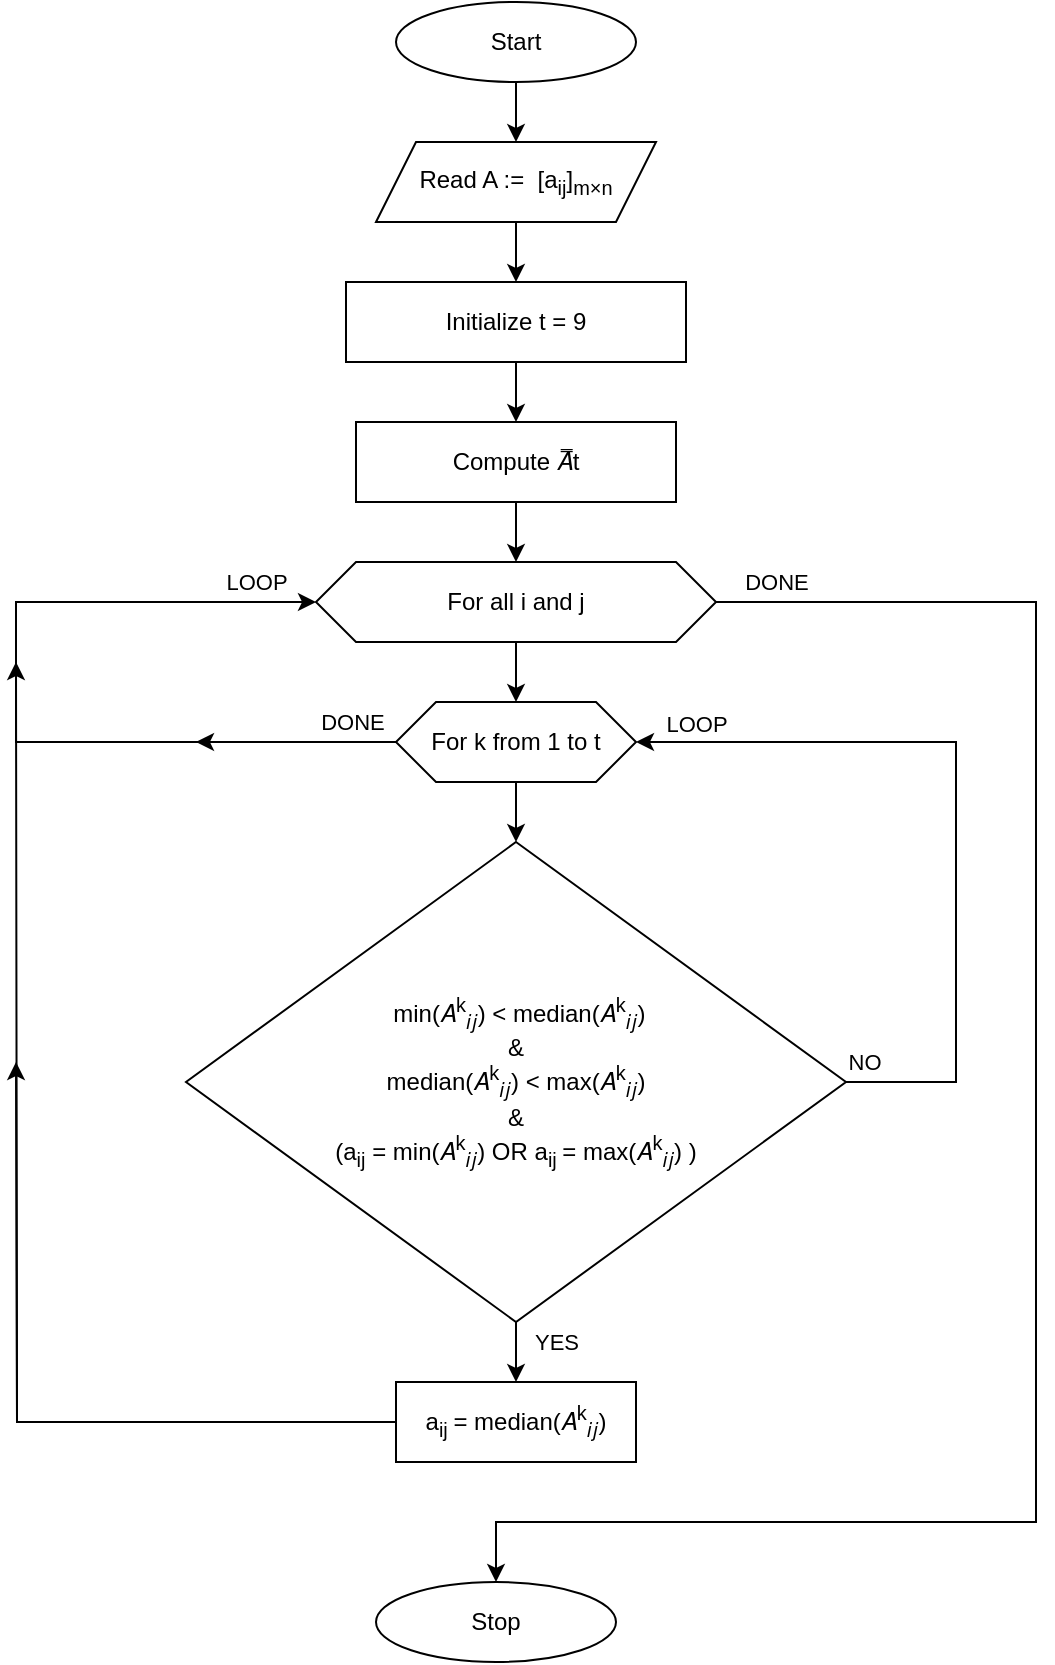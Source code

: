<mxfile version="21.1.5" type="device">
  <diagram id="C5RBs43oDa-KdzZeNtuy" name="Page-1">
    <mxGraphModel dx="1035" dy="474" grid="1" gridSize="10" guides="1" tooltips="1" connect="1" arrows="1" fold="1" page="1" pageScale="1" pageWidth="827" pageHeight="1169" math="0" shadow="0">
      <root>
        <mxCell id="WIyWlLk6GJQsqaUBKTNV-0" />
        <mxCell id="WIyWlLk6GJQsqaUBKTNV-1" parent="WIyWlLk6GJQsqaUBKTNV-0" />
        <mxCell id="iKl5GgZeDcTs2LutQjbo-2" value="" style="edgeStyle=orthogonalEdgeStyle;rounded=0;orthogonalLoop=1;jettySize=auto;html=1;" parent="WIyWlLk6GJQsqaUBKTNV-1" source="iKl5GgZeDcTs2LutQjbo-0" target="iKl5GgZeDcTs2LutQjbo-1" edge="1">
          <mxGeometry relative="1" as="geometry" />
        </mxCell>
        <mxCell id="iKl5GgZeDcTs2LutQjbo-0" value="Start" style="ellipse;whiteSpace=wrap;html=1;" parent="WIyWlLk6GJQsqaUBKTNV-1" vertex="1">
          <mxGeometry x="390" y="30" width="120" height="40" as="geometry" />
        </mxCell>
        <mxCell id="iKl5GgZeDcTs2LutQjbo-4" value="" style="edgeStyle=orthogonalEdgeStyle;rounded=0;orthogonalLoop=1;jettySize=auto;html=1;" parent="WIyWlLk6GJQsqaUBKTNV-1" source="iKl5GgZeDcTs2LutQjbo-1" target="iKl5GgZeDcTs2LutQjbo-3" edge="1">
          <mxGeometry relative="1" as="geometry" />
        </mxCell>
        <mxCell id="iKl5GgZeDcTs2LutQjbo-1" value="Read A :=&amp;nbsp; [a&lt;sub&gt;ij&lt;/sub&gt;]&lt;sub&gt;m×n&lt;br&gt;&lt;/sub&gt;" style="shape=parallelogram;perimeter=parallelogramPerimeter;whiteSpace=wrap;html=1;fixedSize=1;size=20;" parent="WIyWlLk6GJQsqaUBKTNV-1" vertex="1">
          <mxGeometry x="380" y="100" width="140" height="40" as="geometry" />
        </mxCell>
        <mxCell id="EAecLx1pcMKVHyvuFX71-3" value="" style="edgeStyle=orthogonalEdgeStyle;rounded=0;orthogonalLoop=1;jettySize=auto;html=1;" edge="1" parent="WIyWlLk6GJQsqaUBKTNV-1" source="iKl5GgZeDcTs2LutQjbo-3" target="EAecLx1pcMKVHyvuFX71-2">
          <mxGeometry relative="1" as="geometry" />
        </mxCell>
        <mxCell id="iKl5GgZeDcTs2LutQjbo-3" value="Initialize t = 9" style="whiteSpace=wrap;html=1;" parent="WIyWlLk6GJQsqaUBKTNV-1" vertex="1">
          <mxGeometry x="365" y="170" width="170" height="40" as="geometry" />
        </mxCell>
        <mxCell id="iKl5GgZeDcTs2LutQjbo-15" value="" style="edgeStyle=orthogonalEdgeStyle;rounded=0;orthogonalLoop=1;jettySize=auto;html=1;" parent="WIyWlLk6GJQsqaUBKTNV-1" source="iKl5GgZeDcTs2LutQjbo-12" edge="1">
          <mxGeometry relative="1" as="geometry">
            <mxPoint x="450" y="380" as="targetPoint" />
          </mxGeometry>
        </mxCell>
        <mxCell id="EAecLx1pcMKVHyvuFX71-18" style="edgeStyle=orthogonalEdgeStyle;rounded=0;orthogonalLoop=1;jettySize=auto;html=1;entryX=0.5;entryY=0;entryDx=0;entryDy=0;" edge="1" parent="WIyWlLk6GJQsqaUBKTNV-1" source="iKl5GgZeDcTs2LutQjbo-12" target="iKl5GgZeDcTs2LutQjbo-49">
          <mxGeometry relative="1" as="geometry">
            <mxPoint x="720" y="800" as="targetPoint" />
            <Array as="points">
              <mxPoint x="710" y="330" />
              <mxPoint x="710" y="790" />
              <mxPoint x="440" y="790" />
            </Array>
          </mxGeometry>
        </mxCell>
        <mxCell id="EAecLx1pcMKVHyvuFX71-19" value="DONE" style="edgeLabel;html=1;align=center;verticalAlign=middle;resizable=0;points=[];" vertex="1" connectable="0" parent="EAecLx1pcMKVHyvuFX71-18">
          <mxGeometry x="-0.936" y="3" relative="1" as="geometry">
            <mxPoint y="-7" as="offset" />
          </mxGeometry>
        </mxCell>
        <mxCell id="iKl5GgZeDcTs2LutQjbo-12" value="For all i and j" style="shape=hexagon;perimeter=hexagonPerimeter2;whiteSpace=wrap;html=1;fixedSize=1;" parent="WIyWlLk6GJQsqaUBKTNV-1" vertex="1">
          <mxGeometry x="350" y="310" width="200" height="40" as="geometry" />
        </mxCell>
        <mxCell id="iKl5GgZeDcTs2LutQjbo-20" value="" style="edgeStyle=orthogonalEdgeStyle;rounded=0;orthogonalLoop=1;jettySize=auto;html=1;" parent="WIyWlLk6GJQsqaUBKTNV-1" source="iKl5GgZeDcTs2LutQjbo-17" edge="1">
          <mxGeometry relative="1" as="geometry">
            <mxPoint x="450" y="450" as="targetPoint" />
          </mxGeometry>
        </mxCell>
        <mxCell id="EAecLx1pcMKVHyvuFX71-13" style="edgeStyle=orthogonalEdgeStyle;rounded=0;orthogonalLoop=1;jettySize=auto;html=1;entryX=0;entryY=0.5;entryDx=0;entryDy=0;" edge="1" parent="WIyWlLk6GJQsqaUBKTNV-1" source="iKl5GgZeDcTs2LutQjbo-17" target="iKl5GgZeDcTs2LutQjbo-12">
          <mxGeometry relative="1" as="geometry">
            <Array as="points">
              <mxPoint x="200" y="400" />
              <mxPoint x="200" y="330" />
            </Array>
          </mxGeometry>
        </mxCell>
        <mxCell id="EAecLx1pcMKVHyvuFX71-14" value="LOOP" style="edgeLabel;html=1;align=center;verticalAlign=middle;resizable=0;points=[];" vertex="1" connectable="0" parent="EAecLx1pcMKVHyvuFX71-13">
          <mxGeometry x="0.795" y="-2" relative="1" as="geometry">
            <mxPoint x="12" y="-12" as="offset" />
          </mxGeometry>
        </mxCell>
        <mxCell id="EAecLx1pcMKVHyvuFX71-15" value="DONE" style="edgeLabel;html=1;align=center;verticalAlign=middle;resizable=0;points=[];" vertex="1" connectable="0" parent="EAecLx1pcMKVHyvuFX71-13">
          <mxGeometry x="-0.893" y="1" relative="1" as="geometry">
            <mxPoint y="-11" as="offset" />
          </mxGeometry>
        </mxCell>
        <mxCell id="EAecLx1pcMKVHyvuFX71-21" style="edgeStyle=orthogonalEdgeStyle;rounded=0;orthogonalLoop=1;jettySize=auto;html=1;exitX=0;exitY=0.5;exitDx=0;exitDy=0;" edge="1" parent="WIyWlLk6GJQsqaUBKTNV-1" source="iKl5GgZeDcTs2LutQjbo-17">
          <mxGeometry relative="1" as="geometry">
            <mxPoint x="290" y="400" as="targetPoint" />
          </mxGeometry>
        </mxCell>
        <mxCell id="iKl5GgZeDcTs2LutQjbo-17" value="For k from 1 to t" style="shape=hexagon;perimeter=hexagonPerimeter2;whiteSpace=wrap;html=1;fixedSize=1;" parent="WIyWlLk6GJQsqaUBKTNV-1" vertex="1">
          <mxGeometry x="390" y="380" width="120" height="40" as="geometry" />
        </mxCell>
        <mxCell id="iKl5GgZeDcTs2LutQjbo-31" value="" style="endArrow=classic;html=1;rounded=0;entryX=1;entryY=0.5;entryDx=0;entryDy=0;exitX=1;exitY=0.5;exitDx=0;exitDy=0;" parent="WIyWlLk6GJQsqaUBKTNV-1" source="EAecLx1pcMKVHyvuFX71-6" target="iKl5GgZeDcTs2LutQjbo-17" edge="1">
          <mxGeometry relative="1" as="geometry">
            <mxPoint x="490" y="490" as="sourcePoint" />
            <mxPoint x="590" y="630" as="targetPoint" />
            <Array as="points">
              <mxPoint x="670" y="570" />
              <mxPoint x="670" y="400" />
            </Array>
          </mxGeometry>
        </mxCell>
        <mxCell id="iKl5GgZeDcTs2LutQjbo-32" value="LOOP" style="edgeLabel;resizable=0;html=1;align=center;verticalAlign=middle;" parent="iKl5GgZeDcTs2LutQjbo-31" connectable="0" vertex="1">
          <mxGeometry relative="1" as="geometry">
            <mxPoint x="-130" y="-42" as="offset" />
          </mxGeometry>
        </mxCell>
        <mxCell id="EAecLx1pcMKVHyvuFX71-8" value="NO" style="edgeLabel;html=1;align=center;verticalAlign=middle;resizable=0;points=[];" vertex="1" connectable="0" parent="iKl5GgZeDcTs2LutQjbo-31">
          <mxGeometry x="-0.876" relative="1" as="geometry">
            <mxPoint x="-15" y="-10" as="offset" />
          </mxGeometry>
        </mxCell>
        <mxCell id="iKl5GgZeDcTs2LutQjbo-49" value="Stop" style="ellipse;whiteSpace=wrap;html=1;" parent="WIyWlLk6GJQsqaUBKTNV-1" vertex="1">
          <mxGeometry x="380" y="820" width="120" height="40" as="geometry" />
        </mxCell>
        <mxCell id="EAecLx1pcMKVHyvuFX71-5" style="edgeStyle=orthogonalEdgeStyle;rounded=0;orthogonalLoop=1;jettySize=auto;html=1;entryX=0.5;entryY=0;entryDx=0;entryDy=0;" edge="1" parent="WIyWlLk6GJQsqaUBKTNV-1" source="EAecLx1pcMKVHyvuFX71-2">
          <mxGeometry relative="1" as="geometry">
            <mxPoint x="450" y="310" as="targetPoint" />
          </mxGeometry>
        </mxCell>
        <mxCell id="EAecLx1pcMKVHyvuFX71-2" value="&lt;font style=&quot;font-size: 12px;&quot;&gt;Compute 𝐴̿t&lt;/font&gt;" style="whiteSpace=wrap;html=1;" vertex="1" parent="WIyWlLk6GJQsqaUBKTNV-1">
          <mxGeometry x="370" y="240" width="160" height="40" as="geometry" />
        </mxCell>
        <mxCell id="EAecLx1pcMKVHyvuFX71-11" value="YES" style="edgeStyle=orthogonalEdgeStyle;rounded=0;orthogonalLoop=1;jettySize=auto;html=1;" edge="1" parent="WIyWlLk6GJQsqaUBKTNV-1" source="EAecLx1pcMKVHyvuFX71-6" target="EAecLx1pcMKVHyvuFX71-10">
          <mxGeometry x="0.2" y="20" relative="1" as="geometry">
            <mxPoint as="offset" />
          </mxGeometry>
        </mxCell>
        <mxCell id="EAecLx1pcMKVHyvuFX71-6" value="&amp;nbsp;min(𝐴&lt;sup style=&quot;border-color: var(--border-color);&quot;&gt;k&lt;/sup&gt;&lt;sub style=&quot;border-color: var(--border-color);&quot;&gt;𝑖𝑗&lt;/sub&gt;) &amp;lt; median(𝐴&lt;sup style=&quot;border-color: var(--border-color);&quot;&gt;k&lt;/sup&gt;&lt;sub style=&quot;border-color: var(--border-color);&quot;&gt;𝑖𝑗&lt;/sub&gt;)&lt;br style=&quot;border-color: var(--border-color);&quot;&gt;&amp;amp;&lt;br style=&quot;border-color: var(--border-color);&quot;&gt;median(𝐴&lt;sup style=&quot;border-color: var(--border-color);&quot;&gt;k&lt;/sup&gt;&lt;sub style=&quot;border-color: var(--border-color);&quot;&gt;𝑖𝑗&lt;/sub&gt;) &amp;lt; max(𝐴&lt;sup style=&quot;border-color: var(--border-color);&quot;&gt;k&lt;/sup&gt;&lt;sub style=&quot;border-color: var(--border-color);&quot;&gt;𝑖𝑗&lt;/sub&gt;)&lt;br style=&quot;border-color: var(--border-color);&quot;&gt;&amp;amp;&lt;br style=&quot;border-color: var(--border-color);&quot;&gt;(a&lt;sub style=&quot;border-color: var(--border-color);&quot;&gt;ij&lt;/sub&gt;&amp;nbsp;= min(𝐴&lt;sup style=&quot;border-color: var(--border-color);&quot;&gt;k&lt;/sup&gt;&lt;sub style=&quot;border-color: var(--border-color);&quot;&gt;𝑖𝑗&lt;/sub&gt;)&amp;nbsp;OR a&lt;sub style=&quot;border-color: var(--border-color);&quot;&gt;ij&amp;nbsp;&lt;/sub&gt;&lt;span style=&quot;border-color: var(--border-color);&quot;&gt;=&amp;nbsp;&lt;/span&gt;&lt;span style=&quot;border-color: var(--border-color);&quot;&gt;&lt;/span&gt;max(𝐴&lt;sup style=&quot;border-color: var(--border-color);&quot;&gt;k&lt;/sup&gt;&lt;sub style=&quot;border-color: var(--border-color);&quot;&gt;𝑖𝑗&lt;/sub&gt;) )" style="rhombus;whiteSpace=wrap;html=1;" vertex="1" parent="WIyWlLk6GJQsqaUBKTNV-1">
          <mxGeometry x="285" y="450" width="330" height="240" as="geometry" />
        </mxCell>
        <mxCell id="EAecLx1pcMKVHyvuFX71-16" style="edgeStyle=orthogonalEdgeStyle;rounded=0;orthogonalLoop=1;jettySize=auto;html=1;" edge="1" parent="WIyWlLk6GJQsqaUBKTNV-1" source="EAecLx1pcMKVHyvuFX71-10">
          <mxGeometry relative="1" as="geometry">
            <mxPoint x="200" y="360" as="targetPoint" />
          </mxGeometry>
        </mxCell>
        <mxCell id="EAecLx1pcMKVHyvuFX71-20" style="edgeStyle=orthogonalEdgeStyle;rounded=0;orthogonalLoop=1;jettySize=auto;html=1;" edge="1" parent="WIyWlLk6GJQsqaUBKTNV-1" source="EAecLx1pcMKVHyvuFX71-10">
          <mxGeometry relative="1" as="geometry">
            <mxPoint x="200.0" y="560.0" as="targetPoint" />
          </mxGeometry>
        </mxCell>
        <mxCell id="EAecLx1pcMKVHyvuFX71-10" value="a&lt;sub style=&quot;border-color: var(--border-color);&quot;&gt;ij &lt;/sub&gt;&lt;span style=&quot;border-color: var(--border-color);&quot;&gt;=&amp;nbsp;&lt;/span&gt;median(𝐴&lt;sup style=&quot;border-color: var(--border-color);&quot;&gt;k&lt;/sup&gt;&lt;sub style=&quot;border-color: var(--border-color);&quot;&gt;𝑖𝑗&lt;/sub&gt;)" style="whiteSpace=wrap;html=1;" vertex="1" parent="WIyWlLk6GJQsqaUBKTNV-1">
          <mxGeometry x="390" y="720" width="120" height="40" as="geometry" />
        </mxCell>
      </root>
    </mxGraphModel>
  </diagram>
</mxfile>
